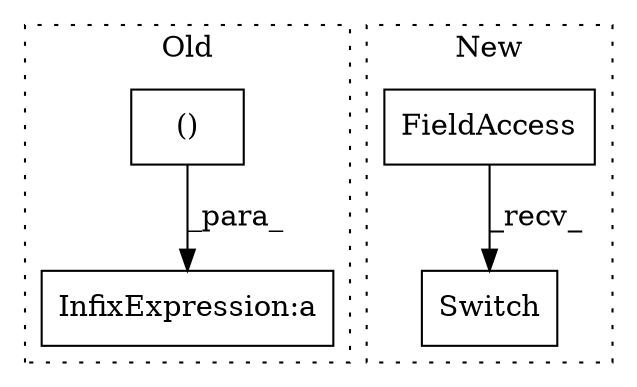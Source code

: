 digraph G {
subgraph cluster0 {
1 [label="()" a="106" s="3580" l="16" shape="box"];
3 [label="InfixExpression:a" a="27" s="3598" l="3" shape="box"];
label = "Old";
style="dotted";
}
subgraph cluster1 {
2 [label="Switch" a="32" s="5983,6003" l="7,1" shape="box"];
4 [label="FieldAccess" a="22" s="5969" l="13" shape="box"];
label = "New";
style="dotted";
}
1 -> 3 [label="_para_"];
4 -> 2 [label="_recv_"];
}